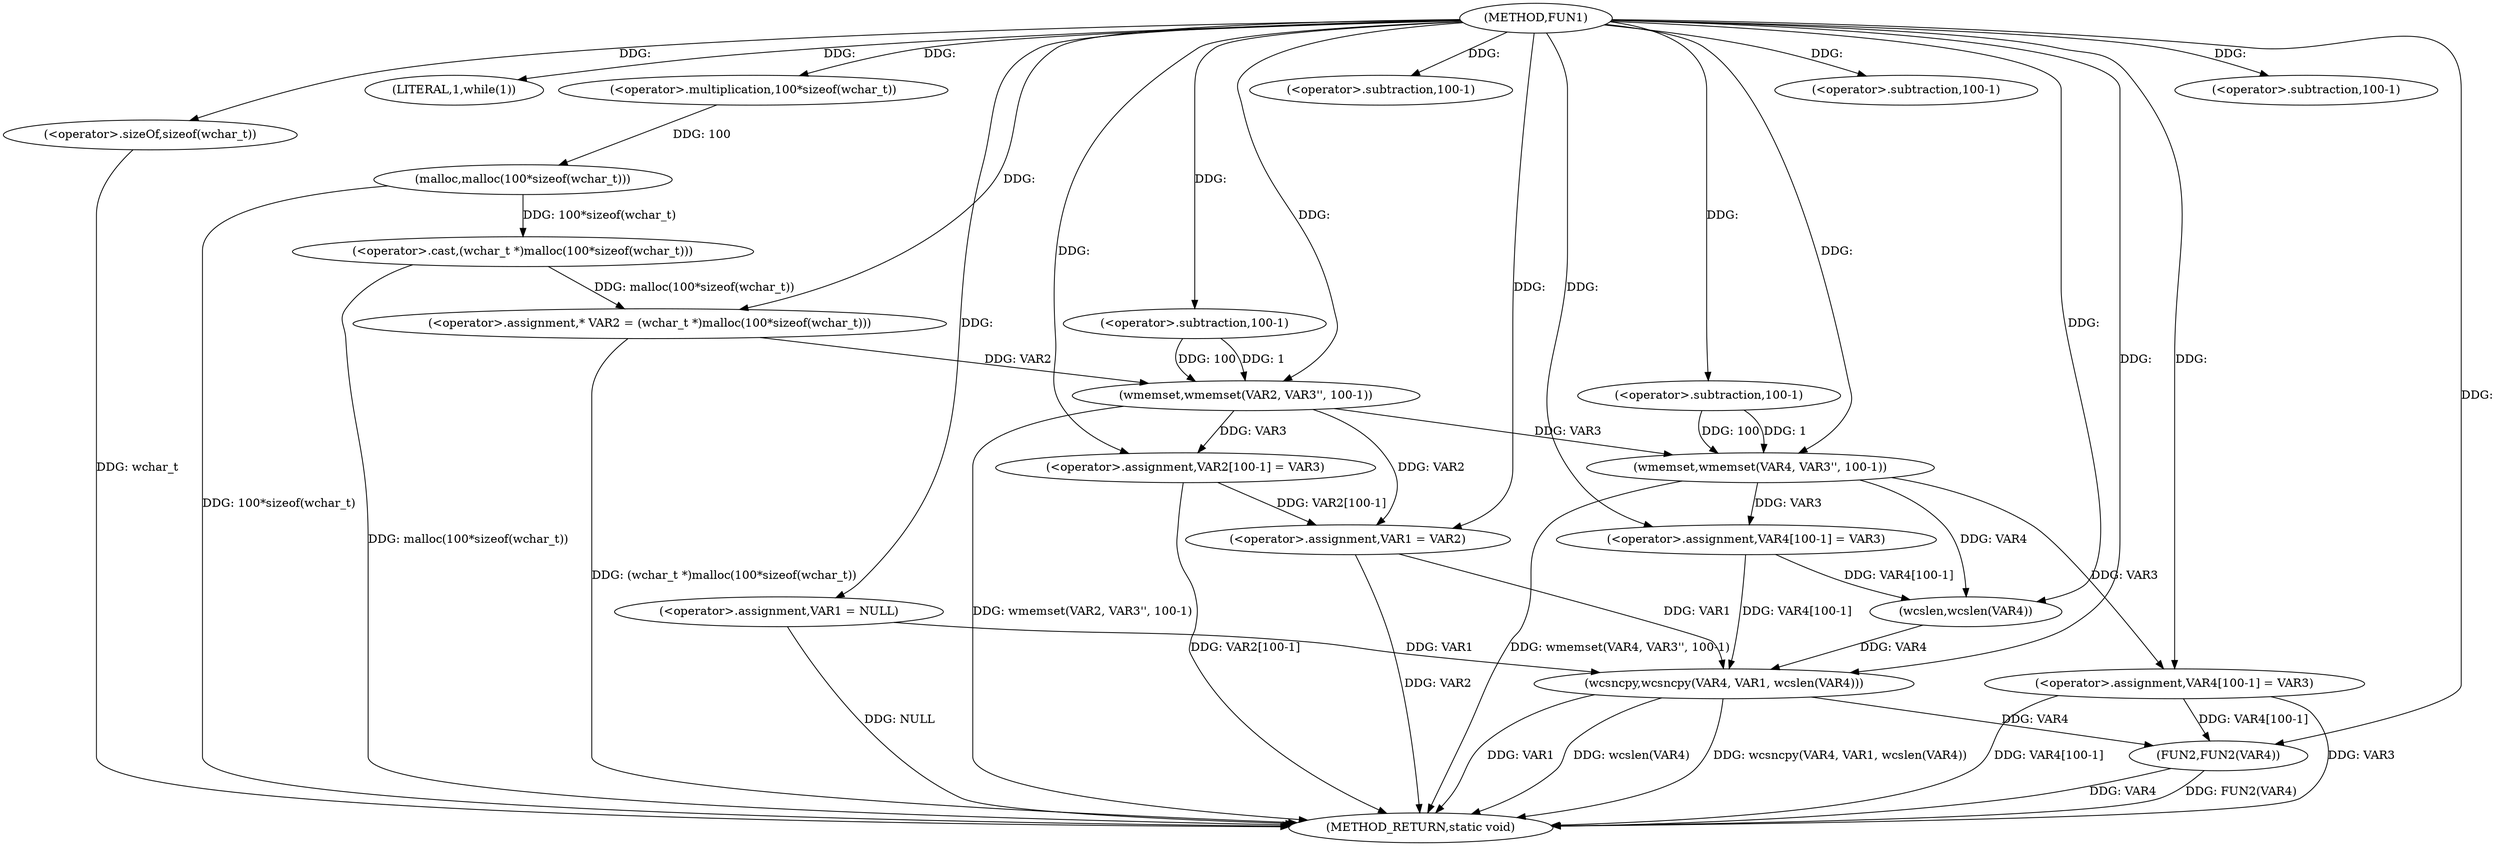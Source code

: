 digraph FUN1 {  
"1000100" [label = "(METHOD,FUN1)" ]
"1000166" [label = "(METHOD_RETURN,static void)" ]
"1000103" [label = "(<operator>.assignment,VAR1 = NULL)" ]
"1000107" [label = "(LITERAL,1,while(1))" ]
"1000111" [label = "(<operator>.assignment,* VAR2 = (wchar_t *)malloc(100*sizeof(wchar_t)))" ]
"1000113" [label = "(<operator>.cast,(wchar_t *)malloc(100*sizeof(wchar_t)))" ]
"1000115" [label = "(malloc,malloc(100*sizeof(wchar_t)))" ]
"1000116" [label = "(<operator>.multiplication,100*sizeof(wchar_t))" ]
"1000118" [label = "(<operator>.sizeOf,sizeof(wchar_t))" ]
"1000120" [label = "(wmemset,wmemset(VAR2, VAR3'', 100-1))" ]
"1000123" [label = "(<operator>.subtraction,100-1)" ]
"1000126" [label = "(<operator>.assignment,VAR2[100-1] = VAR3)" ]
"1000129" [label = "(<operator>.subtraction,100-1)" ]
"1000133" [label = "(<operator>.assignment,VAR1 = VAR2)" ]
"1000139" [label = "(wmemset,wmemset(VAR4, VAR3'', 100-1))" ]
"1000142" [label = "(<operator>.subtraction,100-1)" ]
"1000145" [label = "(<operator>.assignment,VAR4[100-1] = VAR3)" ]
"1000148" [label = "(<operator>.subtraction,100-1)" ]
"1000152" [label = "(wcsncpy,wcsncpy(VAR4, VAR1, wcslen(VAR4)))" ]
"1000155" [label = "(wcslen,wcslen(VAR4))" ]
"1000157" [label = "(<operator>.assignment,VAR4[100-1] = VAR3)" ]
"1000160" [label = "(<operator>.subtraction,100-1)" ]
"1000164" [label = "(FUN2,FUN2(VAR4))" ]
  "1000103" -> "1000166"  [ label = "DDG: NULL"] 
  "1000139" -> "1000166"  [ label = "DDG: wmemset(VAR4, VAR3'', 100-1)"] 
  "1000152" -> "1000166"  [ label = "DDG: wcsncpy(VAR4, VAR1, wcslen(VAR4))"] 
  "1000113" -> "1000166"  [ label = "DDG: malloc(100*sizeof(wchar_t))"] 
  "1000126" -> "1000166"  [ label = "DDG: VAR2[100-1]"] 
  "1000152" -> "1000166"  [ label = "DDG: VAR1"] 
  "1000118" -> "1000166"  [ label = "DDG: wchar_t"] 
  "1000157" -> "1000166"  [ label = "DDG: VAR3"] 
  "1000164" -> "1000166"  [ label = "DDG: VAR4"] 
  "1000164" -> "1000166"  [ label = "DDG: FUN2(VAR4)"] 
  "1000152" -> "1000166"  [ label = "DDG: wcslen(VAR4)"] 
  "1000157" -> "1000166"  [ label = "DDG: VAR4[100-1]"] 
  "1000133" -> "1000166"  [ label = "DDG: VAR2"] 
  "1000111" -> "1000166"  [ label = "DDG: (wchar_t *)malloc(100*sizeof(wchar_t))"] 
  "1000120" -> "1000166"  [ label = "DDG: wmemset(VAR2, VAR3'', 100-1)"] 
  "1000115" -> "1000166"  [ label = "DDG: 100*sizeof(wchar_t)"] 
  "1000100" -> "1000103"  [ label = "DDG: "] 
  "1000100" -> "1000107"  [ label = "DDG: "] 
  "1000113" -> "1000111"  [ label = "DDG: malloc(100*sizeof(wchar_t))"] 
  "1000100" -> "1000111"  [ label = "DDG: "] 
  "1000115" -> "1000113"  [ label = "DDG: 100*sizeof(wchar_t)"] 
  "1000116" -> "1000115"  [ label = "DDG: 100"] 
  "1000100" -> "1000116"  [ label = "DDG: "] 
  "1000100" -> "1000118"  [ label = "DDG: "] 
  "1000111" -> "1000120"  [ label = "DDG: VAR2"] 
  "1000100" -> "1000120"  [ label = "DDG: "] 
  "1000123" -> "1000120"  [ label = "DDG: 100"] 
  "1000123" -> "1000120"  [ label = "DDG: 1"] 
  "1000100" -> "1000123"  [ label = "DDG: "] 
  "1000120" -> "1000126"  [ label = "DDG: VAR3"] 
  "1000100" -> "1000126"  [ label = "DDG: "] 
  "1000100" -> "1000129"  [ label = "DDG: "] 
  "1000120" -> "1000133"  [ label = "DDG: VAR2"] 
  "1000126" -> "1000133"  [ label = "DDG: VAR2[100-1]"] 
  "1000100" -> "1000133"  [ label = "DDG: "] 
  "1000100" -> "1000139"  [ label = "DDG: "] 
  "1000120" -> "1000139"  [ label = "DDG: VAR3"] 
  "1000142" -> "1000139"  [ label = "DDG: 100"] 
  "1000142" -> "1000139"  [ label = "DDG: 1"] 
  "1000100" -> "1000142"  [ label = "DDG: "] 
  "1000139" -> "1000145"  [ label = "DDG: VAR3"] 
  "1000100" -> "1000145"  [ label = "DDG: "] 
  "1000100" -> "1000148"  [ label = "DDG: "] 
  "1000155" -> "1000152"  [ label = "DDG: VAR4"] 
  "1000145" -> "1000152"  [ label = "DDG: VAR4[100-1]"] 
  "1000100" -> "1000152"  [ label = "DDG: "] 
  "1000103" -> "1000152"  [ label = "DDG: VAR1"] 
  "1000133" -> "1000152"  [ label = "DDG: VAR1"] 
  "1000139" -> "1000155"  [ label = "DDG: VAR4"] 
  "1000145" -> "1000155"  [ label = "DDG: VAR4[100-1]"] 
  "1000100" -> "1000155"  [ label = "DDG: "] 
  "1000100" -> "1000157"  [ label = "DDG: "] 
  "1000139" -> "1000157"  [ label = "DDG: VAR3"] 
  "1000100" -> "1000160"  [ label = "DDG: "] 
  "1000157" -> "1000164"  [ label = "DDG: VAR4[100-1]"] 
  "1000152" -> "1000164"  [ label = "DDG: VAR4"] 
  "1000100" -> "1000164"  [ label = "DDG: "] 
}
